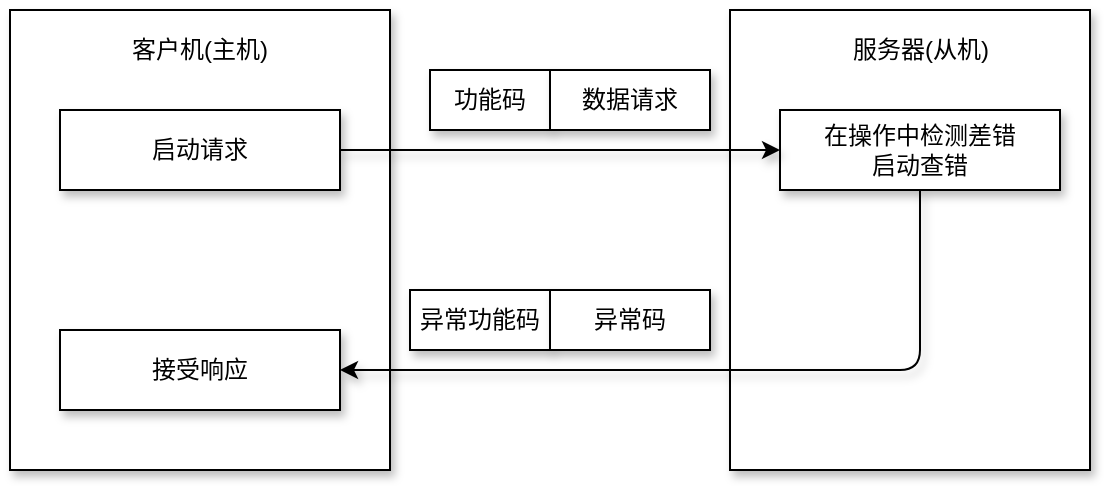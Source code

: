 <mxfile version="13.0.3" type="device"><diagram id="gr5L0x1L5u4gohF12vaQ" name="第 1 页"><mxGraphModel dx="1086" dy="966" grid="1" gridSize="10" guides="1" tooltips="1" connect="1" arrows="1" fold="1" page="1" pageScale="1" pageWidth="827" pageHeight="1169" math="0" shadow="0"><root><mxCell id="0"/><mxCell id="1" parent="0"/><mxCell id="vrtfcYn_Hnr2B0yzGLP5-7" value="" style="rounded=0;whiteSpace=wrap;html=1;shadow=1;" parent="1" vertex="1"><mxGeometry x="140" y="280" width="190" height="230" as="geometry"/></mxCell><mxCell id="vrtfcYn_Hnr2B0yzGLP5-1" value="启动请求" style="rounded=0;whiteSpace=wrap;html=1;shadow=1;" parent="1" vertex="1"><mxGeometry x="165" y="330" width="140" height="40" as="geometry"/></mxCell><mxCell id="vrtfcYn_Hnr2B0yzGLP5-2" value="接受响应" style="rounded=0;whiteSpace=wrap;html=1;shadow=1;" parent="1" vertex="1"><mxGeometry x="165" y="440" width="140" height="40" as="geometry"/></mxCell><mxCell id="vrtfcYn_Hnr2B0yzGLP5-3" value="功能码" style="rounded=0;whiteSpace=wrap;html=1;shadow=1;" parent="1" vertex="1"><mxGeometry x="350" y="310" width="60" height="30" as="geometry"/></mxCell><mxCell id="vrtfcYn_Hnr2B0yzGLP5-4" value="数据请求" style="rounded=0;whiteSpace=wrap;html=1;shadow=1;" parent="1" vertex="1"><mxGeometry x="410" y="310" width="80" height="30" as="geometry"/></mxCell><mxCell id="vrtfcYn_Hnr2B0yzGLP5-8" value="" style="rounded=0;whiteSpace=wrap;html=1;shadow=1;" parent="1" vertex="1"><mxGeometry x="500" y="280" width="180" height="230" as="geometry"/></mxCell><mxCell id="vrtfcYn_Hnr2B0yzGLP5-9" value="在操作中检测差错&lt;br&gt;启动查错" style="rounded=0;whiteSpace=wrap;html=1;shadow=1;" parent="1" vertex="1"><mxGeometry x="525" y="330" width="140" height="40" as="geometry"/></mxCell><mxCell id="vrtfcYn_Hnr2B0yzGLP5-6" value="" style="endArrow=classic;html=1;exitX=1;exitY=0.5;exitDx=0;exitDy=0;entryX=0;entryY=0.5;entryDx=0;entryDy=0;shadow=1;" parent="1" source="vrtfcYn_Hnr2B0yzGLP5-1" target="vrtfcYn_Hnr2B0yzGLP5-9" edge="1"><mxGeometry width="50" height="50" relative="1" as="geometry"><mxPoint x="320" y="349.5" as="sourcePoint"/><mxPoint x="510" y="350" as="targetPoint"/></mxGeometry></mxCell><mxCell id="vrtfcYn_Hnr2B0yzGLP5-11" value="" style="endArrow=classic;html=1;entryX=1;entryY=0.5;entryDx=0;entryDy=0;exitX=0.5;exitY=1;exitDx=0;exitDy=0;shadow=1;" parent="1" source="vrtfcYn_Hnr2B0yzGLP5-9" target="vrtfcYn_Hnr2B0yzGLP5-2" edge="1"><mxGeometry width="50" height="50" relative="1" as="geometry"><mxPoint x="140" y="580" as="sourcePoint"/><mxPoint x="190" y="530" as="targetPoint"/><Array as="points"><mxPoint x="595" y="460"/></Array></mxGeometry></mxCell><mxCell id="vrtfcYn_Hnr2B0yzGLP5-13" value="异常功能码" style="rounded=0;whiteSpace=wrap;html=1;shadow=1;" parent="1" vertex="1"><mxGeometry x="340" y="420" width="70" height="30" as="geometry"/></mxCell><mxCell id="vrtfcYn_Hnr2B0yzGLP5-14" value="异常码" style="rounded=0;whiteSpace=wrap;html=1;shadow=1;" parent="1" vertex="1"><mxGeometry x="410" y="420" width="80" height="30" as="geometry"/></mxCell><mxCell id="vrtfcYn_Hnr2B0yzGLP5-15" value="客户机(主机)" style="text;html=1;strokeColor=none;fillColor=none;align=center;verticalAlign=middle;whiteSpace=wrap;rounded=0;shadow=1;" parent="1" vertex="1"><mxGeometry x="195" y="290" width="80" height="20" as="geometry"/></mxCell><mxCell id="vrtfcYn_Hnr2B0yzGLP5-17" value="服务器(从机)" style="text;html=1;strokeColor=none;fillColor=none;align=center;verticalAlign=middle;whiteSpace=wrap;rounded=0;shadow=1;" parent="1" vertex="1"><mxGeometry x="552.5" y="290" width="85" height="20" as="geometry"/></mxCell></root></mxGraphModel></diagram></mxfile>